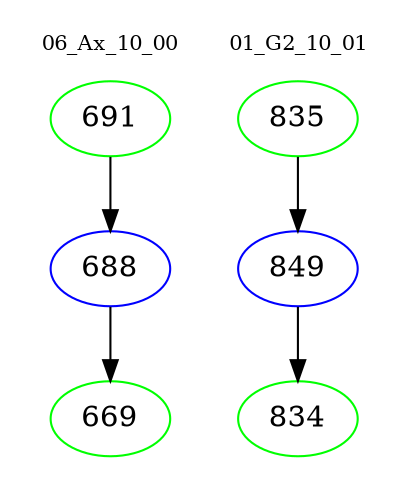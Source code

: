 digraph{
subgraph cluster_0 {
color = white
label = "06_Ax_10_00";
fontsize=10;
T0_691 [label="691", color="green"]
T0_691 -> T0_688 [color="black"]
T0_688 [label="688", color="blue"]
T0_688 -> T0_669 [color="black"]
T0_669 [label="669", color="green"]
}
subgraph cluster_1 {
color = white
label = "01_G2_10_01";
fontsize=10;
T1_835 [label="835", color="green"]
T1_835 -> T1_849 [color="black"]
T1_849 [label="849", color="blue"]
T1_849 -> T1_834 [color="black"]
T1_834 [label="834", color="green"]
}
}
